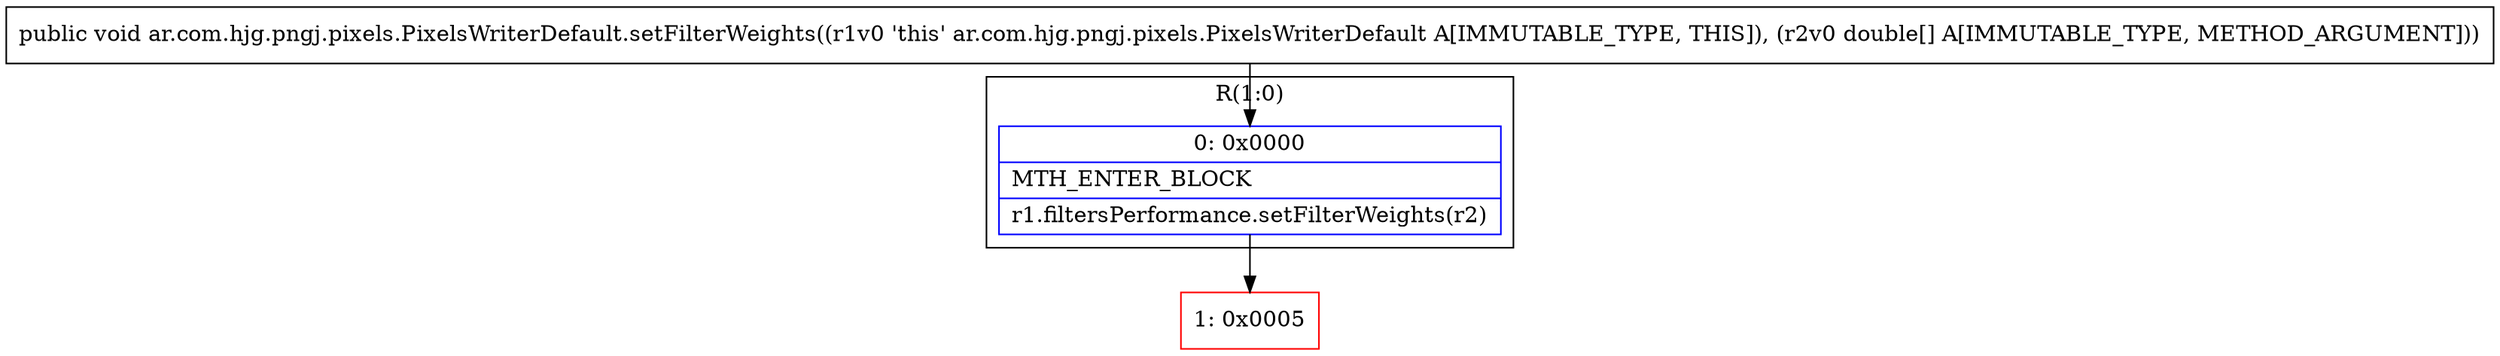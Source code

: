 digraph "CFG forar.com.hjg.pngj.pixels.PixelsWriterDefault.setFilterWeights([D)V" {
subgraph cluster_Region_1386637463 {
label = "R(1:0)";
node [shape=record,color=blue];
Node_0 [shape=record,label="{0\:\ 0x0000|MTH_ENTER_BLOCK\l|r1.filtersPerformance.setFilterWeights(r2)\l}"];
}
Node_1 [shape=record,color=red,label="{1\:\ 0x0005}"];
MethodNode[shape=record,label="{public void ar.com.hjg.pngj.pixels.PixelsWriterDefault.setFilterWeights((r1v0 'this' ar.com.hjg.pngj.pixels.PixelsWriterDefault A[IMMUTABLE_TYPE, THIS]), (r2v0 double[] A[IMMUTABLE_TYPE, METHOD_ARGUMENT])) }"];
MethodNode -> Node_0;
Node_0 -> Node_1;
}

